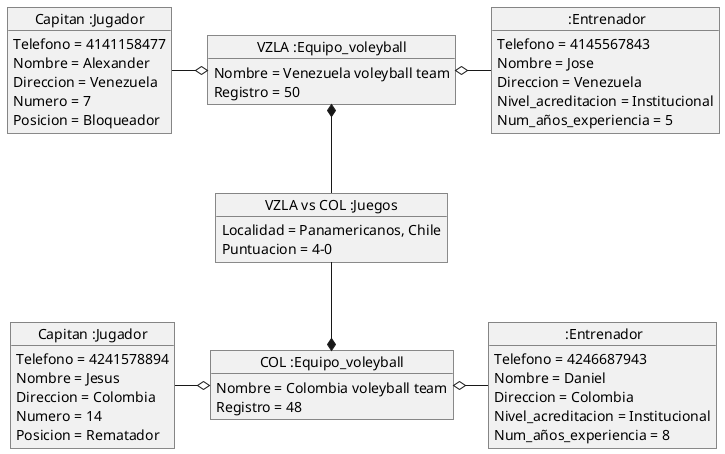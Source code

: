 @startuml Reto 04

object "VZLA :Equipo_voleyball" as o3{
    Nombre = Venezuela voleyball team
    Registro = 50
}
object "Capitan :Jugador" as o1{
    Telefono = 4141158477
    Nombre = Alexander 
    Direccion = Venezuela
    Numero = 7
    Posicion = Bloqueador
}
object " :Entrenador" as o2{
    Telefono = 4145567843
    Nombre = Jose 
    Direccion = Venezuela
    Nivel_acreditacion = Institucional
    Num_años_experiencia = 5
}
object "VZLA vs COL :Juegos" as o4{
    Localidad = Panamericanos, Chile 
    Puntuacion = 4-0
}
o3 o-left- o1
o3 o-right- o2
o4 -up-* o3

object "COL :Equipo_voleyball" as o5{
    Nombre = Colombia voleyball team
    Registro = 48
}
object "Capitan :Jugador" as o6{
    Telefono = 4241578894
    Nombre = Jesus 
    Direccion = Colombia
    Numero = 14
    Posicion = Rematador
}
object " :Entrenador" as o7{
    Telefono = 4246687943
    Nombre = Daniel 
    Direccion = Colombia
    Nivel_acreditacion = Institucional
    Num_años_experiencia = 8
}
o5 o-left- o6
o5 o-right- o7
o4 -down-* o5

@enduml